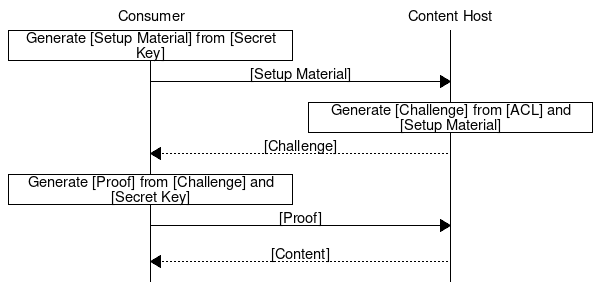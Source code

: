 msc {
    c [label="Consumer"],h [label="Content Host"];

    c box c [label="Generate [Setup Material] from [Secret Key]"];
    c => h [label="[Setup Material]"];
    h box h [label="Generate [Challenge] from [ACL] and [Setup Material]"];
    c << h [label="[Challenge]"];
    c box c [label="Generate [Proof] from [Challenge] and [Secret Key]"];
    c => h [label="[Proof]"];
    c << h [label="[Content]"];
}

